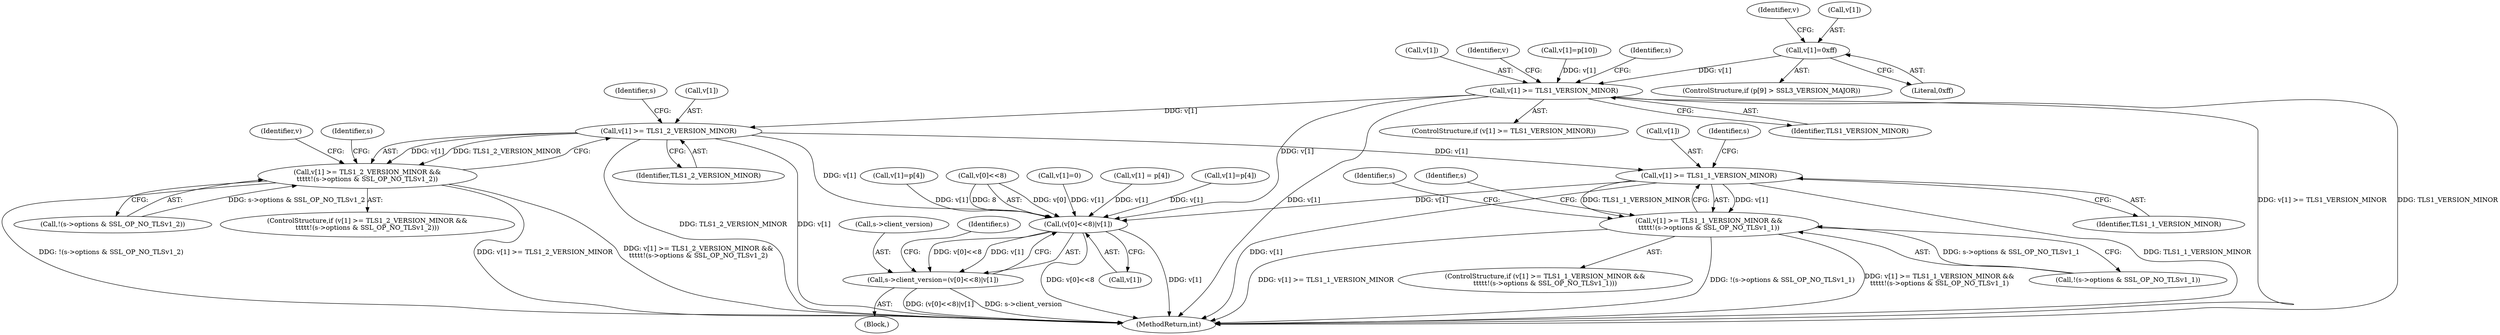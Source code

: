 digraph "0_openssl_392fa7a952e97d82eac6958c81ed1e256e6b8ca5@array" {
"1000497" [label="(Call,v[1]=0xff)"];
"1000511" [label="(Call,v[1] >= TLS1_VERSION_MINOR)"];
"1000519" [label="(Call,v[1] >= TLS1_2_VERSION_MINOR)"];
"1000518" [label="(Call,v[1] >= TLS1_2_VERSION_MINOR &&\n\t\t\t\t\t!(s->options & SSL_OP_NO_TLSv1_2))"];
"1000542" [label="(Call,v[1] >= TLS1_1_VERSION_MINOR)"];
"1000541" [label="(Call,v[1] >= TLS1_1_VERSION_MINOR &&\n\t\t\t\t\t!(s->options & SSL_OP_NO_TLSv1_1))"];
"1001220" [label="(Call,(v[0]<<8)|v[1])"];
"1001216" [label="(Call,s->client_version=(v[0]<<8)|v[1])"];
"1000503" [label="(Call,v[1]=p[10])"];
"1000527" [label="(Identifier,s)"];
"1000284" [label="(Call,v[1]=p[4])"];
"1000513" [label="(Identifier,v)"];
"1001231" [label="(Identifier,s)"];
"1000556" [label="(Identifier,s)"];
"1000518" [label="(Call,v[1] >= TLS1_2_VERSION_MINOR &&\n\t\t\t\t\t!(s->options & SSL_OP_NO_TLSv1_2))"];
"1000533" [label="(Identifier,s)"];
"1000511" [label="(Call,v[1] >= TLS1_VERSION_MINOR)"];
"1000519" [label="(Call,v[1] >= TLS1_2_VERSION_MINOR)"];
"1000523" [label="(Identifier,TLS1_2_VERSION_MINOR)"];
"1001221" [label="(Call,v[0]<<8)"];
"1000550" [label="(Identifier,s)"];
"1001226" [label="(Call,v[1])"];
"1000602" [label="(Identifier,s)"];
"1000491" [label="(ControlStructure,if (p[9] > SSL3_VERSION_MAJOR))"];
"1000544" [label="(Identifier,v)"];
"1000547" [label="(Call,!(s->options & SSL_OP_NO_TLSv1_1))"];
"1000524" [label="(Call,!(s->options & SSL_OP_NO_TLSv1_2))"];
"1000498" [label="(Call,v[1])"];
"1000187" [label="(Call,v[1]=0)"];
"1000497" [label="(Call,v[1]=0xff)"];
"1000541" [label="(Call,v[1] >= TLS1_1_VERSION_MINOR &&\n\t\t\t\t\t!(s->options & SSL_OP_NO_TLSv1_1))"];
"1000520" [label="(Call,v[1])"];
"1000540" [label="(ControlStructure,if (v[1] >= TLS1_1_VERSION_MINOR &&\n\t\t\t\t\t!(s->options & SSL_OP_NO_TLSv1_1)))"];
"1000758" [label="(Call,v[1] = p[4])"];
"1001217" [label="(Call,s->client_version)"];
"1000510" [label="(ControlStructure,if (v[1] >= TLS1_VERSION_MINOR))"];
"1000515" [label="(Identifier,TLS1_VERSION_MINOR)"];
"1000501" [label="(Literal,0xff)"];
"1000542" [label="(Call,v[1] >= TLS1_1_VERSION_MINOR)"];
"1000543" [label="(Call,v[1])"];
"1001275" [label="(MethodReturn,int)"];
"1000512" [label="(Call,v[1])"];
"1001216" [label="(Call,s->client_version=(v[0]<<8)|v[1])"];
"1000546" [label="(Identifier,TLS1_1_VERSION_MINOR)"];
"1001095" [label="(Block,)"];
"1000567" [label="(Identifier,s)"];
"1000517" [label="(ControlStructure,if (v[1] >= TLS1_2_VERSION_MINOR &&\n\t\t\t\t\t!(s->options & SSL_OP_NO_TLSv1_2)))"];
"1000252" [label="(Call,v[1]=p[4])"];
"1001220" [label="(Call,(v[0]<<8)|v[1])"];
"1000521" [label="(Identifier,v)"];
"1000497" -> "1000491"  [label="AST: "];
"1000497" -> "1000501"  [label="CFG: "];
"1000498" -> "1000497"  [label="AST: "];
"1000501" -> "1000497"  [label="AST: "];
"1000513" -> "1000497"  [label="CFG: "];
"1000497" -> "1000511"  [label="DDG: v[1]"];
"1000511" -> "1000510"  [label="AST: "];
"1000511" -> "1000515"  [label="CFG: "];
"1000512" -> "1000511"  [label="AST: "];
"1000515" -> "1000511"  [label="AST: "];
"1000521" -> "1000511"  [label="CFG: "];
"1000602" -> "1000511"  [label="CFG: "];
"1000511" -> "1001275"  [label="DDG: v[1] >= TLS1_VERSION_MINOR"];
"1000511" -> "1001275"  [label="DDG: TLS1_VERSION_MINOR"];
"1000511" -> "1001275"  [label="DDG: v[1]"];
"1000503" -> "1000511"  [label="DDG: v[1]"];
"1000511" -> "1000519"  [label="DDG: v[1]"];
"1000511" -> "1001220"  [label="DDG: v[1]"];
"1000519" -> "1000518"  [label="AST: "];
"1000519" -> "1000523"  [label="CFG: "];
"1000520" -> "1000519"  [label="AST: "];
"1000523" -> "1000519"  [label="AST: "];
"1000527" -> "1000519"  [label="CFG: "];
"1000518" -> "1000519"  [label="CFG: "];
"1000519" -> "1001275"  [label="DDG: v[1]"];
"1000519" -> "1001275"  [label="DDG: TLS1_2_VERSION_MINOR"];
"1000519" -> "1000518"  [label="DDG: v[1]"];
"1000519" -> "1000518"  [label="DDG: TLS1_2_VERSION_MINOR"];
"1000519" -> "1000542"  [label="DDG: v[1]"];
"1000519" -> "1001220"  [label="DDG: v[1]"];
"1000518" -> "1000517"  [label="AST: "];
"1000518" -> "1000524"  [label="CFG: "];
"1000524" -> "1000518"  [label="AST: "];
"1000533" -> "1000518"  [label="CFG: "];
"1000544" -> "1000518"  [label="CFG: "];
"1000518" -> "1001275"  [label="DDG: !(s->options & SSL_OP_NO_TLSv1_2)"];
"1000518" -> "1001275"  [label="DDG: v[1] >= TLS1_2_VERSION_MINOR"];
"1000518" -> "1001275"  [label="DDG: v[1] >= TLS1_2_VERSION_MINOR &&\n\t\t\t\t\t!(s->options & SSL_OP_NO_TLSv1_2)"];
"1000524" -> "1000518"  [label="DDG: s->options & SSL_OP_NO_TLSv1_2"];
"1000542" -> "1000541"  [label="AST: "];
"1000542" -> "1000546"  [label="CFG: "];
"1000543" -> "1000542"  [label="AST: "];
"1000546" -> "1000542"  [label="AST: "];
"1000550" -> "1000542"  [label="CFG: "];
"1000541" -> "1000542"  [label="CFG: "];
"1000542" -> "1001275"  [label="DDG: TLS1_1_VERSION_MINOR"];
"1000542" -> "1001275"  [label="DDG: v[1]"];
"1000542" -> "1000541"  [label="DDG: v[1]"];
"1000542" -> "1000541"  [label="DDG: TLS1_1_VERSION_MINOR"];
"1000542" -> "1001220"  [label="DDG: v[1]"];
"1000541" -> "1000540"  [label="AST: "];
"1000541" -> "1000547"  [label="CFG: "];
"1000547" -> "1000541"  [label="AST: "];
"1000556" -> "1000541"  [label="CFG: "];
"1000567" -> "1000541"  [label="CFG: "];
"1000541" -> "1001275"  [label="DDG: v[1] >= TLS1_1_VERSION_MINOR"];
"1000541" -> "1001275"  [label="DDG: !(s->options & SSL_OP_NO_TLSv1_1)"];
"1000541" -> "1001275"  [label="DDG: v[1] >= TLS1_1_VERSION_MINOR &&\n\t\t\t\t\t!(s->options & SSL_OP_NO_TLSv1_1)"];
"1000547" -> "1000541"  [label="DDG: s->options & SSL_OP_NO_TLSv1_1"];
"1001220" -> "1001216"  [label="AST: "];
"1001220" -> "1001226"  [label="CFG: "];
"1001221" -> "1001220"  [label="AST: "];
"1001226" -> "1001220"  [label="AST: "];
"1001216" -> "1001220"  [label="CFG: "];
"1001220" -> "1001275"  [label="DDG: v[0]<<8"];
"1001220" -> "1001275"  [label="DDG: v[1]"];
"1001220" -> "1001216"  [label="DDG: v[0]<<8"];
"1001220" -> "1001216"  [label="DDG: v[1]"];
"1001221" -> "1001220"  [label="DDG: v[0]"];
"1001221" -> "1001220"  [label="DDG: 8"];
"1000187" -> "1001220"  [label="DDG: v[1]"];
"1000284" -> "1001220"  [label="DDG: v[1]"];
"1000252" -> "1001220"  [label="DDG: v[1]"];
"1000758" -> "1001220"  [label="DDG: v[1]"];
"1001216" -> "1001095"  [label="AST: "];
"1001217" -> "1001216"  [label="AST: "];
"1001231" -> "1001216"  [label="CFG: "];
"1001216" -> "1001275"  [label="DDG: (v[0]<<8)|v[1]"];
"1001216" -> "1001275"  [label="DDG: s->client_version"];
}

